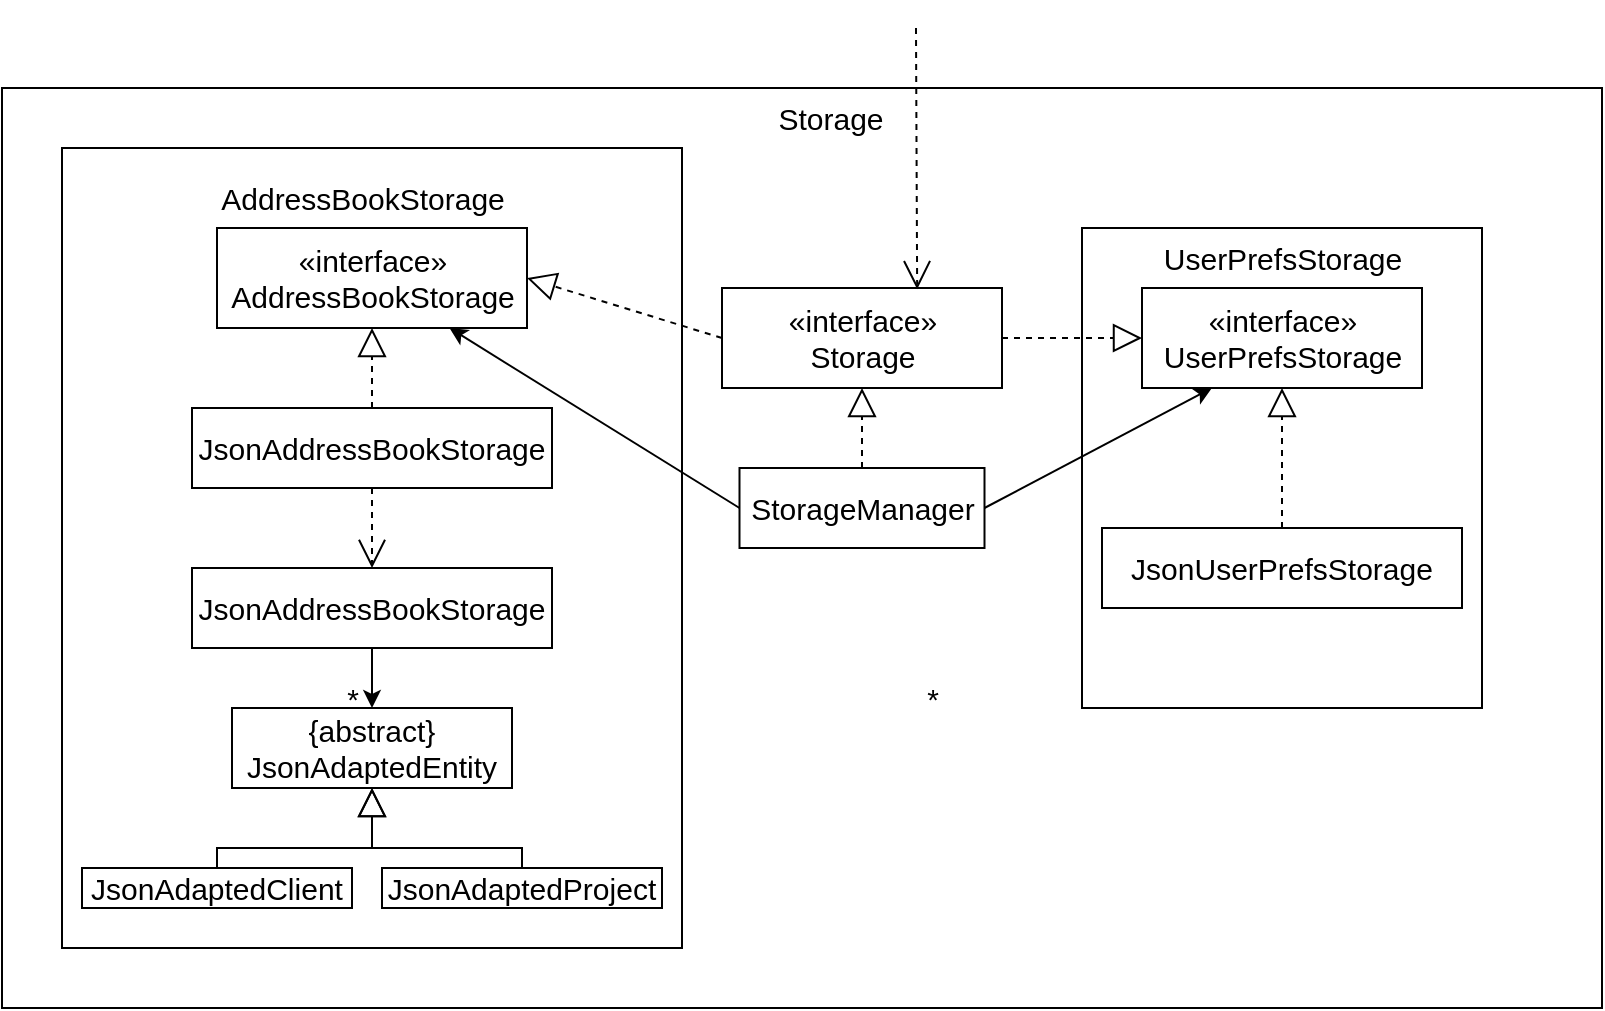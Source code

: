 <mxfile version="21.1.5" type="device">
  <diagram id="C5RBs43oDa-KdzZeNtuy" name="Page-1">
    <mxGraphModel dx="1235" dy="646" grid="1" gridSize="10" guides="1" tooltips="1" connect="1" arrows="1" fold="1" page="1" pageScale="1" pageWidth="827" pageHeight="1169" background="#ffffff" math="0" shadow="0">
      <root>
        <mxCell id="WIyWlLk6GJQsqaUBKTNV-0" />
        <mxCell id="WIyWlLk6GJQsqaUBKTNV-1" parent="WIyWlLk6GJQsqaUBKTNV-0" />
        <mxCell id="fTnAjfX-0HNbWn14ALR0-0" value="" style="rounded=0;whiteSpace=wrap;html=1;fillColor=none;" parent="WIyWlLk6GJQsqaUBKTNV-1" vertex="1">
          <mxGeometry y="50" width="800" height="460" as="geometry" />
        </mxCell>
        <mxCell id="fTnAjfX-0HNbWn14ALR0-1" value="" style="rounded=0;whiteSpace=wrap;html=1;fillColor=none;" parent="WIyWlLk6GJQsqaUBKTNV-1" vertex="1">
          <mxGeometry x="30" y="80" width="310" height="400" as="geometry" />
        </mxCell>
        <mxCell id="fTnAjfX-0HNbWn14ALR0-2" value="" style="rounded=0;whiteSpace=wrap;html=1;fillColor=none;" parent="WIyWlLk6GJQsqaUBKTNV-1" vertex="1">
          <mxGeometry x="540" y="120" width="200" height="240" as="geometry" />
        </mxCell>
        <mxCell id="fTnAjfX-0HNbWn14ALR0-3" value="&lt;font style=&quot;font-size: 15px;&quot;&gt;Storage&lt;/font&gt;" style="text;html=1;align=center;verticalAlign=middle;resizable=0;points=[];autosize=1;strokeColor=none;fillColor=none;" parent="WIyWlLk6GJQsqaUBKTNV-1" vertex="1">
          <mxGeometry x="374" y="50" width="80" height="30" as="geometry" />
        </mxCell>
        <mxCell id="fTnAjfX-0HNbWn14ALR0-5" value="AddressBookStorage" style="text;html=1;align=center;verticalAlign=middle;resizable=0;points=[];autosize=1;strokeColor=none;fillColor=none;fontSize=15;" parent="WIyWlLk6GJQsqaUBKTNV-1" vertex="1">
          <mxGeometry x="95" y="90" width="170" height="30" as="geometry" />
        </mxCell>
        <mxCell id="fTnAjfX-0HNbWn14ALR0-6" value="UserPrefsStorage" style="text;html=1;align=center;verticalAlign=middle;resizable=0;points=[];autosize=1;strokeColor=none;fillColor=none;fontSize=15;" parent="WIyWlLk6GJQsqaUBKTNV-1" vertex="1">
          <mxGeometry x="570" y="120" width="140" height="30" as="geometry" />
        </mxCell>
        <mxCell id="fTnAjfX-0HNbWn14ALR0-7" value="«interface»&lt;br&gt;AddressBookStorage" style="html=1;fontSize=15;fillColor=none;" parent="WIyWlLk6GJQsqaUBKTNV-1" vertex="1">
          <mxGeometry x="107.5" y="120" width="155" height="50" as="geometry" />
        </mxCell>
        <mxCell id="fTnAjfX-0HNbWn14ALR0-9" value="" style="endArrow=open;endSize=12;dashed=1;html=1;rounded=0;fontSize=15;entryX=0.697;entryY=0.012;entryDx=0;entryDy=0;entryPerimeter=0;" parent="WIyWlLk6GJQsqaUBKTNV-1" target="fTnAjfX-0HNbWn14ALR0-11" edge="1">
          <mxGeometry x="-0.385" y="40" width="160" relative="1" as="geometry">
            <mxPoint x="457" y="20" as="sourcePoint" />
            <mxPoint x="457" y="150" as="targetPoint" />
            <mxPoint as="offset" />
          </mxGeometry>
        </mxCell>
        <mxCell id="fTnAjfX-0HNbWn14ALR0-11" value="«interface»&lt;br&gt;Storage" style="html=1;fontSize=15;fillColor=none;" parent="WIyWlLk6GJQsqaUBKTNV-1" vertex="1">
          <mxGeometry x="360" y="150" width="140" height="50" as="geometry" />
        </mxCell>
        <mxCell id="fTnAjfX-0HNbWn14ALR0-12" value="«interface»&lt;br&gt;UserPrefsStorage" style="html=1;fontSize=15;fillColor=none;" parent="WIyWlLk6GJQsqaUBKTNV-1" vertex="1">
          <mxGeometry x="570" y="150" width="140" height="50" as="geometry" />
        </mxCell>
        <mxCell id="fTnAjfX-0HNbWn14ALR0-13" value="" style="endArrow=block;dashed=1;endFill=0;endSize=12;html=1;rounded=0;fontSize=15;entryX=1;entryY=0.5;entryDx=0;entryDy=0;exitX=0;exitY=0.5;exitDx=0;exitDy=0;" parent="WIyWlLk6GJQsqaUBKTNV-1" source="fTnAjfX-0HNbWn14ALR0-11" target="fTnAjfX-0HNbWn14ALR0-7" edge="1">
          <mxGeometry width="160" relative="1" as="geometry">
            <mxPoint x="290" y="280" as="sourcePoint" />
            <mxPoint x="450" y="280" as="targetPoint" />
          </mxGeometry>
        </mxCell>
        <mxCell id="fTnAjfX-0HNbWn14ALR0-14" value="" style="endArrow=block;dashed=1;endFill=0;endSize=12;html=1;rounded=0;fontSize=15;entryX=0;entryY=0.5;entryDx=0;entryDy=0;exitX=1;exitY=0.5;exitDx=0;exitDy=0;" parent="WIyWlLk6GJQsqaUBKTNV-1" source="fTnAjfX-0HNbWn14ALR0-11" target="fTnAjfX-0HNbWn14ALR0-12" edge="1">
          <mxGeometry width="160" relative="1" as="geometry">
            <mxPoint x="370" y="185" as="sourcePoint" />
            <mxPoint x="290" y="185" as="targetPoint" />
          </mxGeometry>
        </mxCell>
        <mxCell id="fTnAjfX-0HNbWn14ALR0-15" value="StorageManager" style="html=1;fontSize=15;fillColor=none;" parent="WIyWlLk6GJQsqaUBKTNV-1" vertex="1">
          <mxGeometry x="368.75" y="240" width="122.5" height="40" as="geometry" />
        </mxCell>
        <mxCell id="fTnAjfX-0HNbWn14ALR0-16" value="" style="endArrow=block;dashed=1;endFill=0;endSize=12;html=1;rounded=0;fontSize=15;entryX=0.5;entryY=1;entryDx=0;entryDy=0;exitX=0.5;exitY=0;exitDx=0;exitDy=0;" parent="WIyWlLk6GJQsqaUBKTNV-1" source="fTnAjfX-0HNbWn14ALR0-15" target="fTnAjfX-0HNbWn14ALR0-11" edge="1">
          <mxGeometry width="160" relative="1" as="geometry">
            <mxPoint x="370" y="185" as="sourcePoint" />
            <mxPoint x="290" y="185" as="targetPoint" />
          </mxGeometry>
        </mxCell>
        <mxCell id="fTnAjfX-0HNbWn14ALR0-17" value="" style="endArrow=classic;html=1;rounded=0;fontSize=15;entryX=0.75;entryY=1;entryDx=0;entryDy=0;exitX=0;exitY=0.5;exitDx=0;exitDy=0;" parent="WIyWlLk6GJQsqaUBKTNV-1" source="fTnAjfX-0HNbWn14ALR0-15" target="fTnAjfX-0HNbWn14ALR0-7" edge="1">
          <mxGeometry width="50" height="50" relative="1" as="geometry">
            <mxPoint x="340" y="340" as="sourcePoint" />
            <mxPoint x="390" y="290" as="targetPoint" />
          </mxGeometry>
        </mxCell>
        <mxCell id="fTnAjfX-0HNbWn14ALR0-18" value="" style="endArrow=classic;html=1;rounded=0;fontSize=15;entryX=0.25;entryY=1;entryDx=0;entryDy=0;exitX=1;exitY=0.5;exitDx=0;exitDy=0;" parent="WIyWlLk6GJQsqaUBKTNV-1" source="fTnAjfX-0HNbWn14ALR0-15" target="fTnAjfX-0HNbWn14ALR0-12" edge="1">
          <mxGeometry width="50" height="50" relative="1" as="geometry">
            <mxPoint x="377.5" y="275" as="sourcePoint" />
            <mxPoint x="255" y="210" as="targetPoint" />
          </mxGeometry>
        </mxCell>
        <mxCell id="fTnAjfX-0HNbWn14ALR0-19" value="JsonUserPrefsStorage" style="rounded=0;whiteSpace=wrap;html=1;fontSize=15;fillColor=none;" parent="WIyWlLk6GJQsqaUBKTNV-1" vertex="1">
          <mxGeometry x="550" y="270" width="180" height="40" as="geometry" />
        </mxCell>
        <mxCell id="fTnAjfX-0HNbWn14ALR0-20" value="" style="endArrow=block;dashed=1;endFill=0;endSize=12;html=1;rounded=0;fontSize=15;entryX=0.5;entryY=1;entryDx=0;entryDy=0;exitX=0.5;exitY=0;exitDx=0;exitDy=0;" parent="WIyWlLk6GJQsqaUBKTNV-1" source="fTnAjfX-0HNbWn14ALR0-19" target="fTnAjfX-0HNbWn14ALR0-12" edge="1">
          <mxGeometry width="160" relative="1" as="geometry">
            <mxPoint x="290" y="310" as="sourcePoint" />
            <mxPoint x="450" y="310" as="targetPoint" />
          </mxGeometry>
        </mxCell>
        <mxCell id="fTnAjfX-0HNbWn14ALR0-21" value="JsonAddressBookStorage" style="rounded=0;whiteSpace=wrap;html=1;fontSize=15;fillColor=none;movable=1;resizable=1;rotatable=1;deletable=1;editable=1;connectable=1;" parent="WIyWlLk6GJQsqaUBKTNV-1" vertex="1">
          <mxGeometry x="95" y="210" width="180" height="40" as="geometry" />
        </mxCell>
        <mxCell id="fTnAjfX-0HNbWn14ALR0-22" value="" style="endArrow=block;dashed=1;endFill=0;endSize=12;html=1;rounded=0;fontSize=15;entryX=0.5;entryY=1;entryDx=0;entryDy=0;movable=1;resizable=1;rotatable=1;deletable=1;editable=1;connectable=1;exitX=0.5;exitY=0;exitDx=0;exitDy=0;" parent="WIyWlLk6GJQsqaUBKTNV-1" source="fTnAjfX-0HNbWn14ALR0-21" target="fTnAjfX-0HNbWn14ALR0-7" edge="1">
          <mxGeometry width="160" relative="1" as="geometry">
            <mxPoint x="185" y="270" as="sourcePoint" />
            <mxPoint x="185" y="230" as="targetPoint" />
          </mxGeometry>
        </mxCell>
        <mxCell id="fTnAjfX-0HNbWn14ALR0-30" style="edgeStyle=orthogonalEdgeStyle;rounded=0;orthogonalLoop=1;jettySize=auto;html=1;entryX=0.5;entryY=0;entryDx=0;entryDy=0;fontSize=15;" parent="WIyWlLk6GJQsqaUBKTNV-1" source="fTnAjfX-0HNbWn14ALR0-23" target="Q7Fl8Kvk0ddR7bhdv9hg-1" edge="1">
          <mxGeometry relative="1" as="geometry" />
        </mxCell>
        <mxCell id="fTnAjfX-0HNbWn14ALR0-23" value="JsonAddressBookStorage" style="rounded=0;whiteSpace=wrap;html=1;fontSize=15;fillColor=none;movable=1;resizable=1;rotatable=1;deletable=1;editable=1;connectable=1;" parent="WIyWlLk6GJQsqaUBKTNV-1" vertex="1">
          <mxGeometry x="95" y="290" width="180" height="40" as="geometry" />
        </mxCell>
        <mxCell id="fTnAjfX-0HNbWn14ALR0-24" value="" style="endArrow=open;endSize=12;dashed=1;html=1;rounded=0;fontSize=15;exitX=0.5;exitY=1;exitDx=0;exitDy=0;entryX=0.5;entryY=0;entryDx=0;entryDy=0;" parent="WIyWlLk6GJQsqaUBKTNV-1" source="fTnAjfX-0HNbWn14ALR0-21" target="fTnAjfX-0HNbWn14ALR0-23" edge="1">
          <mxGeometry x="-0.2" y="30" width="160" relative="1" as="geometry">
            <mxPoint x="265" y="310" as="sourcePoint" />
            <mxPoint x="425" y="310" as="targetPoint" />
            <mxPoint as="offset" />
          </mxGeometry>
        </mxCell>
        <mxCell id="Q7Fl8Kvk0ddR7bhdv9hg-6" style="edgeStyle=orthogonalEdgeStyle;rounded=0;orthogonalLoop=1;jettySize=auto;html=1;exitX=0.5;exitY=0;exitDx=0;exitDy=0;entryX=0.5;entryY=1;entryDx=0;entryDy=0;endArrow=block;endFill=0;endSize=12;" edge="1" parent="WIyWlLk6GJQsqaUBKTNV-1" source="fTnAjfX-0HNbWn14ALR0-25" target="Q7Fl8Kvk0ddR7bhdv9hg-1">
          <mxGeometry relative="1" as="geometry">
            <mxPoint x="190" y="410" as="targetPoint" />
            <Array as="points">
              <mxPoint x="260" y="430" />
              <mxPoint x="185" y="430" />
            </Array>
          </mxGeometry>
        </mxCell>
        <mxCell id="fTnAjfX-0HNbWn14ALR0-25" value="JsonAdaptedProject" style="rounded=0;whiteSpace=wrap;html=1;fontSize=15;fillColor=none;movable=1;resizable=1;rotatable=1;deletable=1;editable=1;connectable=1;" parent="WIyWlLk6GJQsqaUBKTNV-1" vertex="1">
          <mxGeometry x="190" y="440" width="140" height="20" as="geometry" />
        </mxCell>
        <mxCell id="Q7Fl8Kvk0ddR7bhdv9hg-5" style="edgeStyle=orthogonalEdgeStyle;rounded=0;orthogonalLoop=1;jettySize=auto;html=1;exitX=0.5;exitY=0;exitDx=0;exitDy=0;entryX=0.5;entryY=1;entryDx=0;entryDy=0;endArrow=block;endFill=0;endSize=12;" edge="1" parent="WIyWlLk6GJQsqaUBKTNV-1" source="fTnAjfX-0HNbWn14ALR0-26" target="Q7Fl8Kvk0ddR7bhdv9hg-1">
          <mxGeometry relative="1" as="geometry">
            <Array as="points">
              <mxPoint x="108" y="430" />
              <mxPoint x="185" y="430" />
            </Array>
          </mxGeometry>
        </mxCell>
        <mxCell id="fTnAjfX-0HNbWn14ALR0-26" value="JsonAdaptedClient" style="rounded=0;whiteSpace=wrap;html=1;fontSize=15;fillColor=none;movable=1;resizable=1;rotatable=1;deletable=1;editable=1;connectable=1;" parent="WIyWlLk6GJQsqaUBKTNV-1" vertex="1">
          <mxGeometry x="40" y="440" width="135" height="20" as="geometry" />
        </mxCell>
        <mxCell id="fTnAjfX-0HNbWn14ALR0-31" value="*" style="text;html=1;align=center;verticalAlign=middle;resizable=0;points=[];autosize=1;strokeColor=none;fillColor=none;fontSize=15;" parent="WIyWlLk6GJQsqaUBKTNV-1" vertex="1">
          <mxGeometry x="160" y="340" width="30" height="30" as="geometry" />
        </mxCell>
        <mxCell id="fTnAjfX-0HNbWn14ALR0-32" value="*" style="text;html=1;align=center;verticalAlign=middle;resizable=0;points=[];autosize=1;strokeColor=none;fillColor=none;fontSize=15;" parent="WIyWlLk6GJQsqaUBKTNV-1" vertex="1">
          <mxGeometry x="450" y="340" width="30" height="30" as="geometry" />
        </mxCell>
        <mxCell id="Q7Fl8Kvk0ddR7bhdv9hg-1" value="{abstract}&lt;br&gt;JsonAdaptedEntity" style="rounded=0;whiteSpace=wrap;html=1;fontSize=15;fillColor=none;movable=1;resizable=1;rotatable=1;deletable=1;editable=1;connectable=1;" vertex="1" parent="WIyWlLk6GJQsqaUBKTNV-1">
          <mxGeometry x="115" y="360" width="140" height="40" as="geometry" />
        </mxCell>
      </root>
    </mxGraphModel>
  </diagram>
</mxfile>
